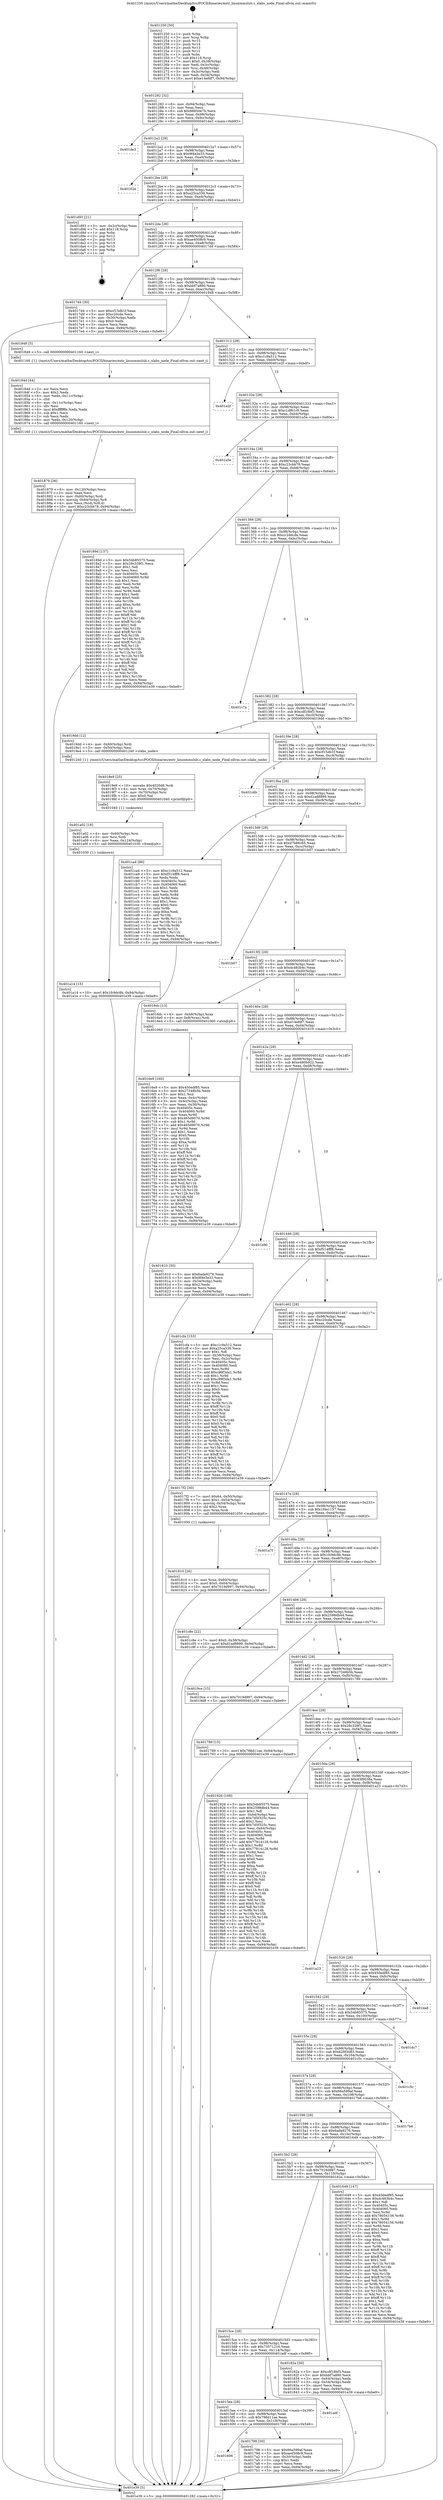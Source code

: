 digraph "0x401250" {
  label = "0x401250 (/mnt/c/Users/mathe/Desktop/tcc/POCII/binaries/extr_linuxmmslub.c_slabs_node_Final-ollvm.out::main(0))"
  labelloc = "t"
  node[shape=record]

  Entry [label="",width=0.3,height=0.3,shape=circle,fillcolor=black,style=filled]
  "0x401282" [label="{
     0x401282 [32]\l
     | [instrs]\l
     &nbsp;&nbsp;0x401282 \<+6\>: mov -0x94(%rbp),%eax\l
     &nbsp;&nbsp;0x401288 \<+2\>: mov %eax,%ecx\l
     &nbsp;&nbsp;0x40128a \<+6\>: sub $0x98850e7b,%ecx\l
     &nbsp;&nbsp;0x401290 \<+6\>: mov %eax,-0x98(%rbp)\l
     &nbsp;&nbsp;0x401296 \<+6\>: mov %ecx,-0x9c(%rbp)\l
     &nbsp;&nbsp;0x40129c \<+6\>: je 0000000000401de3 \<main+0xb93\>\l
  }"]
  "0x401de3" [label="{
     0x401de3\l
  }", style=dashed]
  "0x4012a2" [label="{
     0x4012a2 [28]\l
     | [instrs]\l
     &nbsp;&nbsp;0x4012a2 \<+5\>: jmp 00000000004012a7 \<main+0x57\>\l
     &nbsp;&nbsp;0x4012a7 \<+6\>: mov -0x98(%rbp),%eax\l
     &nbsp;&nbsp;0x4012ad \<+5\>: sub $0x9f4e3e33,%eax\l
     &nbsp;&nbsp;0x4012b2 \<+6\>: mov %eax,-0xa0(%rbp)\l
     &nbsp;&nbsp;0x4012b8 \<+6\>: je 000000000040162e \<main+0x3de\>\l
  }"]
  Exit [label="",width=0.3,height=0.3,shape=circle,fillcolor=black,style=filled,peripheries=2]
  "0x40162e" [label="{
     0x40162e\l
  }", style=dashed]
  "0x4012be" [label="{
     0x4012be [28]\l
     | [instrs]\l
     &nbsp;&nbsp;0x4012be \<+5\>: jmp 00000000004012c3 \<main+0x73\>\l
     &nbsp;&nbsp;0x4012c3 \<+6\>: mov -0x98(%rbp),%eax\l
     &nbsp;&nbsp;0x4012c9 \<+5\>: sub $0xa25ca339,%eax\l
     &nbsp;&nbsp;0x4012ce \<+6\>: mov %eax,-0xa4(%rbp)\l
     &nbsp;&nbsp;0x4012d4 \<+6\>: je 0000000000401d93 \<main+0xb43\>\l
  }"]
  "0x401a14" [label="{
     0x401a14 [15]\l
     | [instrs]\l
     &nbsp;&nbsp;0x401a14 \<+10\>: movl $0x1fc9dc8b,-0x94(%rbp)\l
     &nbsp;&nbsp;0x401a1e \<+5\>: jmp 0000000000401e39 \<main+0xbe9\>\l
  }"]
  "0x401d93" [label="{
     0x401d93 [21]\l
     | [instrs]\l
     &nbsp;&nbsp;0x401d93 \<+3\>: mov -0x2c(%rbp),%eax\l
     &nbsp;&nbsp;0x401d96 \<+7\>: add $0x118,%rsp\l
     &nbsp;&nbsp;0x401d9d \<+1\>: pop %rbx\l
     &nbsp;&nbsp;0x401d9e \<+2\>: pop %r12\l
     &nbsp;&nbsp;0x401da0 \<+2\>: pop %r13\l
     &nbsp;&nbsp;0x401da2 \<+2\>: pop %r14\l
     &nbsp;&nbsp;0x401da4 \<+2\>: pop %r15\l
     &nbsp;&nbsp;0x401da6 \<+1\>: pop %rbp\l
     &nbsp;&nbsp;0x401da7 \<+1\>: ret\l
  }"]
  "0x4012da" [label="{
     0x4012da [28]\l
     | [instrs]\l
     &nbsp;&nbsp;0x4012da \<+5\>: jmp 00000000004012df \<main+0x8f\>\l
     &nbsp;&nbsp;0x4012df \<+6\>: mov -0x98(%rbp),%eax\l
     &nbsp;&nbsp;0x4012e5 \<+5\>: sub $0xae4508c9,%eax\l
     &nbsp;&nbsp;0x4012ea \<+6\>: mov %eax,-0xa8(%rbp)\l
     &nbsp;&nbsp;0x4012f0 \<+6\>: je 00000000004017d4 \<main+0x584\>\l
  }"]
  "0x401a02" [label="{
     0x401a02 [18]\l
     | [instrs]\l
     &nbsp;&nbsp;0x401a02 \<+4\>: mov -0x60(%rbp),%rsi\l
     &nbsp;&nbsp;0x401a06 \<+3\>: mov %rsi,%rdi\l
     &nbsp;&nbsp;0x401a09 \<+6\>: mov %eax,-0x124(%rbp)\l
     &nbsp;&nbsp;0x401a0f \<+5\>: call 0000000000401030 \<free@plt\>\l
     | [calls]\l
     &nbsp;&nbsp;0x401030 \{1\} (unknown)\l
  }"]
  "0x4017d4" [label="{
     0x4017d4 [30]\l
     | [instrs]\l
     &nbsp;&nbsp;0x4017d4 \<+5\>: mov $0xcf15db1f,%eax\l
     &nbsp;&nbsp;0x4017d9 \<+5\>: mov $0xc20cde,%ecx\l
     &nbsp;&nbsp;0x4017de \<+3\>: mov -0x30(%rbp),%edx\l
     &nbsp;&nbsp;0x4017e1 \<+3\>: cmp $0x0,%edx\l
     &nbsp;&nbsp;0x4017e4 \<+3\>: cmove %ecx,%eax\l
     &nbsp;&nbsp;0x4017e7 \<+6\>: mov %eax,-0x94(%rbp)\l
     &nbsp;&nbsp;0x4017ed \<+5\>: jmp 0000000000401e39 \<main+0xbe9\>\l
  }"]
  "0x4012f6" [label="{
     0x4012f6 [28]\l
     | [instrs]\l
     &nbsp;&nbsp;0x4012f6 \<+5\>: jmp 00000000004012fb \<main+0xab\>\l
     &nbsp;&nbsp;0x4012fb \<+6\>: mov -0x98(%rbp),%eax\l
     &nbsp;&nbsp;0x401301 \<+5\>: sub $0xbbf7a880,%eax\l
     &nbsp;&nbsp;0x401306 \<+6\>: mov %eax,-0xac(%rbp)\l
     &nbsp;&nbsp;0x40130c \<+6\>: je 0000000000401848 \<main+0x5f8\>\l
  }"]
  "0x4019e9" [label="{
     0x4019e9 [25]\l
     | [instrs]\l
     &nbsp;&nbsp;0x4019e9 \<+10\>: movabs $0x4020d6,%rdi\l
     &nbsp;&nbsp;0x4019f3 \<+4\>: mov %rax,-0x70(%rbp)\l
     &nbsp;&nbsp;0x4019f7 \<+4\>: mov -0x70(%rbp),%rsi\l
     &nbsp;&nbsp;0x4019fb \<+2\>: mov $0x0,%al\l
     &nbsp;&nbsp;0x4019fd \<+5\>: call 0000000000401040 \<printf@plt\>\l
     | [calls]\l
     &nbsp;&nbsp;0x401040 \{1\} (unknown)\l
  }"]
  "0x401848" [label="{
     0x401848 [5]\l
     | [instrs]\l
     &nbsp;&nbsp;0x401848 \<+5\>: call 0000000000401160 \<next_i\>\l
     | [calls]\l
     &nbsp;&nbsp;0x401160 \{1\} (/mnt/c/Users/mathe/Desktop/tcc/POCII/binaries/extr_linuxmmslub.c_slabs_node_Final-ollvm.out::next_i)\l
  }"]
  "0x401312" [label="{
     0x401312 [28]\l
     | [instrs]\l
     &nbsp;&nbsp;0x401312 \<+5\>: jmp 0000000000401317 \<main+0xc7\>\l
     &nbsp;&nbsp;0x401317 \<+6\>: mov -0x98(%rbp),%eax\l
     &nbsp;&nbsp;0x40131d \<+5\>: sub $0xc1c9a512,%eax\l
     &nbsp;&nbsp;0x401322 \<+6\>: mov %eax,-0xb0(%rbp)\l
     &nbsp;&nbsp;0x401328 \<+6\>: je 0000000000401e2f \<main+0xbdf\>\l
  }"]
  "0x401879" [label="{
     0x401879 [36]\l
     | [instrs]\l
     &nbsp;&nbsp;0x401879 \<+6\>: mov -0x120(%rbp),%ecx\l
     &nbsp;&nbsp;0x40187f \<+3\>: imul %eax,%ecx\l
     &nbsp;&nbsp;0x401882 \<+4\>: mov -0x60(%rbp),%rdi\l
     &nbsp;&nbsp;0x401886 \<+4\>: movslq -0x64(%rbp),%r8\l
     &nbsp;&nbsp;0x40188a \<+4\>: mov %ecx,(%rdi,%r8,4)\l
     &nbsp;&nbsp;0x40188e \<+10\>: movl $0xc23cbb78,-0x94(%rbp)\l
     &nbsp;&nbsp;0x401898 \<+5\>: jmp 0000000000401e39 \<main+0xbe9\>\l
  }"]
  "0x401e2f" [label="{
     0x401e2f\l
  }", style=dashed]
  "0x40132e" [label="{
     0x40132e [28]\l
     | [instrs]\l
     &nbsp;&nbsp;0x40132e \<+5\>: jmp 0000000000401333 \<main+0xe3\>\l
     &nbsp;&nbsp;0x401333 \<+6\>: mov -0x98(%rbp),%eax\l
     &nbsp;&nbsp;0x401339 \<+5\>: sub $0xc1df61c9,%eax\l
     &nbsp;&nbsp;0x40133e \<+6\>: mov %eax,-0xb4(%rbp)\l
     &nbsp;&nbsp;0x401344 \<+6\>: je 0000000000401a5e \<main+0x80e\>\l
  }"]
  "0x40184d" [label="{
     0x40184d [44]\l
     | [instrs]\l
     &nbsp;&nbsp;0x40184d \<+2\>: xor %ecx,%ecx\l
     &nbsp;&nbsp;0x40184f \<+5\>: mov $0x2,%edx\l
     &nbsp;&nbsp;0x401854 \<+6\>: mov %edx,-0x11c(%rbp)\l
     &nbsp;&nbsp;0x40185a \<+1\>: cltd\l
     &nbsp;&nbsp;0x40185b \<+6\>: mov -0x11c(%rbp),%esi\l
     &nbsp;&nbsp;0x401861 \<+2\>: idiv %esi\l
     &nbsp;&nbsp;0x401863 \<+6\>: imul $0xfffffffe,%edx,%edx\l
     &nbsp;&nbsp;0x401869 \<+3\>: sub $0x1,%ecx\l
     &nbsp;&nbsp;0x40186c \<+2\>: sub %ecx,%edx\l
     &nbsp;&nbsp;0x40186e \<+6\>: mov %edx,-0x120(%rbp)\l
     &nbsp;&nbsp;0x401874 \<+5\>: call 0000000000401160 \<next_i\>\l
     | [calls]\l
     &nbsp;&nbsp;0x401160 \{1\} (/mnt/c/Users/mathe/Desktop/tcc/POCII/binaries/extr_linuxmmslub.c_slabs_node_Final-ollvm.out::next_i)\l
  }"]
  "0x401a5e" [label="{
     0x401a5e\l
  }", style=dashed]
  "0x40134a" [label="{
     0x40134a [28]\l
     | [instrs]\l
     &nbsp;&nbsp;0x40134a \<+5\>: jmp 000000000040134f \<main+0xff\>\l
     &nbsp;&nbsp;0x40134f \<+6\>: mov -0x98(%rbp),%eax\l
     &nbsp;&nbsp;0x401355 \<+5\>: sub $0xc23cbb78,%eax\l
     &nbsp;&nbsp;0x40135a \<+6\>: mov %eax,-0xb8(%rbp)\l
     &nbsp;&nbsp;0x401360 \<+6\>: je 000000000040189d \<main+0x64d\>\l
  }"]
  "0x401810" [label="{
     0x401810 [26]\l
     | [instrs]\l
     &nbsp;&nbsp;0x401810 \<+4\>: mov %rax,-0x60(%rbp)\l
     &nbsp;&nbsp;0x401814 \<+7\>: movl $0x0,-0x64(%rbp)\l
     &nbsp;&nbsp;0x40181b \<+10\>: movl $0x7019d997,-0x94(%rbp)\l
     &nbsp;&nbsp;0x401825 \<+5\>: jmp 0000000000401e39 \<main+0xbe9\>\l
  }"]
  "0x40189d" [label="{
     0x40189d [137]\l
     | [instrs]\l
     &nbsp;&nbsp;0x40189d \<+5\>: mov $0x54b85575,%eax\l
     &nbsp;&nbsp;0x4018a2 \<+5\>: mov $0x28c339f1,%ecx\l
     &nbsp;&nbsp;0x4018a7 \<+2\>: mov $0x1,%dl\l
     &nbsp;&nbsp;0x4018a9 \<+2\>: xor %esi,%esi\l
     &nbsp;&nbsp;0x4018ab \<+7\>: mov 0x40405c,%edi\l
     &nbsp;&nbsp;0x4018b2 \<+8\>: mov 0x404060,%r8d\l
     &nbsp;&nbsp;0x4018ba \<+3\>: sub $0x1,%esi\l
     &nbsp;&nbsp;0x4018bd \<+3\>: mov %edi,%r9d\l
     &nbsp;&nbsp;0x4018c0 \<+3\>: add %esi,%r9d\l
     &nbsp;&nbsp;0x4018c3 \<+4\>: imul %r9d,%edi\l
     &nbsp;&nbsp;0x4018c7 \<+3\>: and $0x1,%edi\l
     &nbsp;&nbsp;0x4018ca \<+3\>: cmp $0x0,%edi\l
     &nbsp;&nbsp;0x4018cd \<+4\>: sete %r10b\l
     &nbsp;&nbsp;0x4018d1 \<+4\>: cmp $0xa,%r8d\l
     &nbsp;&nbsp;0x4018d5 \<+4\>: setl %r11b\l
     &nbsp;&nbsp;0x4018d9 \<+3\>: mov %r10b,%bl\l
     &nbsp;&nbsp;0x4018dc \<+3\>: xor $0xff,%bl\l
     &nbsp;&nbsp;0x4018df \<+3\>: mov %r11b,%r14b\l
     &nbsp;&nbsp;0x4018e2 \<+4\>: xor $0xff,%r14b\l
     &nbsp;&nbsp;0x4018e6 \<+3\>: xor $0x1,%dl\l
     &nbsp;&nbsp;0x4018e9 \<+3\>: mov %bl,%r15b\l
     &nbsp;&nbsp;0x4018ec \<+4\>: and $0xff,%r15b\l
     &nbsp;&nbsp;0x4018f0 \<+3\>: and %dl,%r10b\l
     &nbsp;&nbsp;0x4018f3 \<+3\>: mov %r14b,%r12b\l
     &nbsp;&nbsp;0x4018f6 \<+4\>: and $0xff,%r12b\l
     &nbsp;&nbsp;0x4018fa \<+3\>: and %dl,%r11b\l
     &nbsp;&nbsp;0x4018fd \<+3\>: or %r10b,%r15b\l
     &nbsp;&nbsp;0x401900 \<+3\>: or %r11b,%r12b\l
     &nbsp;&nbsp;0x401903 \<+3\>: xor %r12b,%r15b\l
     &nbsp;&nbsp;0x401906 \<+3\>: or %r14b,%bl\l
     &nbsp;&nbsp;0x401909 \<+3\>: xor $0xff,%bl\l
     &nbsp;&nbsp;0x40190c \<+3\>: or $0x1,%dl\l
     &nbsp;&nbsp;0x40190f \<+2\>: and %dl,%bl\l
     &nbsp;&nbsp;0x401911 \<+3\>: or %bl,%r15b\l
     &nbsp;&nbsp;0x401914 \<+4\>: test $0x1,%r15b\l
     &nbsp;&nbsp;0x401918 \<+3\>: cmovne %ecx,%eax\l
     &nbsp;&nbsp;0x40191b \<+6\>: mov %eax,-0x94(%rbp)\l
     &nbsp;&nbsp;0x401921 \<+5\>: jmp 0000000000401e39 \<main+0xbe9\>\l
  }"]
  "0x401366" [label="{
     0x401366 [28]\l
     | [instrs]\l
     &nbsp;&nbsp;0x401366 \<+5\>: jmp 000000000040136b \<main+0x11b\>\l
     &nbsp;&nbsp;0x40136b \<+6\>: mov -0x98(%rbp),%eax\l
     &nbsp;&nbsp;0x401371 \<+5\>: sub $0xcc2ddcda,%eax\l
     &nbsp;&nbsp;0x401376 \<+6\>: mov %eax,-0xbc(%rbp)\l
     &nbsp;&nbsp;0x40137c \<+6\>: je 0000000000401c7a \<main+0xa2a\>\l
  }"]
  "0x401606" [label="{
     0x401606\l
  }", style=dashed]
  "0x401c7a" [label="{
     0x401c7a\l
  }", style=dashed]
  "0x401382" [label="{
     0x401382 [28]\l
     | [instrs]\l
     &nbsp;&nbsp;0x401382 \<+5\>: jmp 0000000000401387 \<main+0x137\>\l
     &nbsp;&nbsp;0x401387 \<+6\>: mov -0x98(%rbp),%eax\l
     &nbsp;&nbsp;0x40138d \<+5\>: sub $0xcdf18bf3,%eax\l
     &nbsp;&nbsp;0x401392 \<+6\>: mov %eax,-0xc0(%rbp)\l
     &nbsp;&nbsp;0x401398 \<+6\>: je 00000000004019dd \<main+0x78d\>\l
  }"]
  "0x401798" [label="{
     0x401798 [30]\l
     | [instrs]\l
     &nbsp;&nbsp;0x401798 \<+5\>: mov $0x66a599af,%eax\l
     &nbsp;&nbsp;0x40179d \<+5\>: mov $0xae4508c9,%ecx\l
     &nbsp;&nbsp;0x4017a2 \<+3\>: mov -0x30(%rbp),%edx\l
     &nbsp;&nbsp;0x4017a5 \<+3\>: cmp $0x1,%edx\l
     &nbsp;&nbsp;0x4017a8 \<+3\>: cmovl %ecx,%eax\l
     &nbsp;&nbsp;0x4017ab \<+6\>: mov %eax,-0x94(%rbp)\l
     &nbsp;&nbsp;0x4017b1 \<+5\>: jmp 0000000000401e39 \<main+0xbe9\>\l
  }"]
  "0x4019dd" [label="{
     0x4019dd [12]\l
     | [instrs]\l
     &nbsp;&nbsp;0x4019dd \<+4\>: mov -0x60(%rbp),%rdi\l
     &nbsp;&nbsp;0x4019e1 \<+3\>: mov -0x50(%rbp),%esi\l
     &nbsp;&nbsp;0x4019e4 \<+5\>: call 0000000000401240 \<slabs_node\>\l
     | [calls]\l
     &nbsp;&nbsp;0x401240 \{1\} (/mnt/c/Users/mathe/Desktop/tcc/POCII/binaries/extr_linuxmmslub.c_slabs_node_Final-ollvm.out::slabs_node)\l
  }"]
  "0x40139e" [label="{
     0x40139e [28]\l
     | [instrs]\l
     &nbsp;&nbsp;0x40139e \<+5\>: jmp 00000000004013a3 \<main+0x153\>\l
     &nbsp;&nbsp;0x4013a3 \<+6\>: mov -0x98(%rbp),%eax\l
     &nbsp;&nbsp;0x4013a9 \<+5\>: sub $0xcf15db1f,%eax\l
     &nbsp;&nbsp;0x4013ae \<+6\>: mov %eax,-0xc4(%rbp)\l
     &nbsp;&nbsp;0x4013b4 \<+6\>: je 0000000000401c6b \<main+0xa1b\>\l
  }"]
  "0x4015ea" [label="{
     0x4015ea [28]\l
     | [instrs]\l
     &nbsp;&nbsp;0x4015ea \<+5\>: jmp 00000000004015ef \<main+0x39f\>\l
     &nbsp;&nbsp;0x4015ef \<+6\>: mov -0x98(%rbp),%eax\l
     &nbsp;&nbsp;0x4015f5 \<+5\>: sub $0x798d11ae,%eax\l
     &nbsp;&nbsp;0x4015fa \<+6\>: mov %eax,-0x118(%rbp)\l
     &nbsp;&nbsp;0x401600 \<+6\>: je 0000000000401798 \<main+0x548\>\l
  }"]
  "0x401c6b" [label="{
     0x401c6b\l
  }", style=dashed]
  "0x4013ba" [label="{
     0x4013ba [28]\l
     | [instrs]\l
     &nbsp;&nbsp;0x4013ba \<+5\>: jmp 00000000004013bf \<main+0x16f\>\l
     &nbsp;&nbsp;0x4013bf \<+6\>: mov -0x98(%rbp),%eax\l
     &nbsp;&nbsp;0x4013c5 \<+5\>: sub $0xd1ad8899,%eax\l
     &nbsp;&nbsp;0x4013ca \<+6\>: mov %eax,-0xc8(%rbp)\l
     &nbsp;&nbsp;0x4013d0 \<+6\>: je 0000000000401ca4 \<main+0xa54\>\l
  }"]
  "0x401adf" [label="{
     0x401adf\l
  }", style=dashed]
  "0x401ca4" [label="{
     0x401ca4 [86]\l
     | [instrs]\l
     &nbsp;&nbsp;0x401ca4 \<+5\>: mov $0xc1c9a512,%eax\l
     &nbsp;&nbsp;0x401ca9 \<+5\>: mov $0xf514fff8,%ecx\l
     &nbsp;&nbsp;0x401cae \<+2\>: xor %edx,%edx\l
     &nbsp;&nbsp;0x401cb0 \<+7\>: mov 0x40405c,%esi\l
     &nbsp;&nbsp;0x401cb7 \<+7\>: mov 0x404060,%edi\l
     &nbsp;&nbsp;0x401cbe \<+3\>: sub $0x1,%edx\l
     &nbsp;&nbsp;0x401cc1 \<+3\>: mov %esi,%r8d\l
     &nbsp;&nbsp;0x401cc4 \<+3\>: add %edx,%r8d\l
     &nbsp;&nbsp;0x401cc7 \<+4\>: imul %r8d,%esi\l
     &nbsp;&nbsp;0x401ccb \<+3\>: and $0x1,%esi\l
     &nbsp;&nbsp;0x401cce \<+3\>: cmp $0x0,%esi\l
     &nbsp;&nbsp;0x401cd1 \<+4\>: sete %r9b\l
     &nbsp;&nbsp;0x401cd5 \<+3\>: cmp $0xa,%edi\l
     &nbsp;&nbsp;0x401cd8 \<+4\>: setl %r10b\l
     &nbsp;&nbsp;0x401cdc \<+3\>: mov %r9b,%r11b\l
     &nbsp;&nbsp;0x401cdf \<+3\>: and %r10b,%r11b\l
     &nbsp;&nbsp;0x401ce2 \<+3\>: xor %r10b,%r9b\l
     &nbsp;&nbsp;0x401ce5 \<+3\>: or %r9b,%r11b\l
     &nbsp;&nbsp;0x401ce8 \<+4\>: test $0x1,%r11b\l
     &nbsp;&nbsp;0x401cec \<+3\>: cmovne %ecx,%eax\l
     &nbsp;&nbsp;0x401cef \<+6\>: mov %eax,-0x94(%rbp)\l
     &nbsp;&nbsp;0x401cf5 \<+5\>: jmp 0000000000401e39 \<main+0xbe9\>\l
  }"]
  "0x4013d6" [label="{
     0x4013d6 [28]\l
     | [instrs]\l
     &nbsp;&nbsp;0x4013d6 \<+5\>: jmp 00000000004013db \<main+0x18b\>\l
     &nbsp;&nbsp;0x4013db \<+6\>: mov -0x98(%rbp),%eax\l
     &nbsp;&nbsp;0x4013e1 \<+5\>: sub $0xd7b66c65,%eax\l
     &nbsp;&nbsp;0x4013e6 \<+6\>: mov %eax,-0xcc(%rbp)\l
     &nbsp;&nbsp;0x4013ec \<+6\>: je 0000000000401b07 \<main+0x8b7\>\l
  }"]
  "0x4015ce" [label="{
     0x4015ce [28]\l
     | [instrs]\l
     &nbsp;&nbsp;0x4015ce \<+5\>: jmp 00000000004015d3 \<main+0x383\>\l
     &nbsp;&nbsp;0x4015d3 \<+6\>: mov -0x98(%rbp),%eax\l
     &nbsp;&nbsp;0x4015d9 \<+5\>: sub $0x73571216,%eax\l
     &nbsp;&nbsp;0x4015de \<+6\>: mov %eax,-0x114(%rbp)\l
     &nbsp;&nbsp;0x4015e4 \<+6\>: je 0000000000401adf \<main+0x88f\>\l
  }"]
  "0x401b07" [label="{
     0x401b07\l
  }", style=dashed]
  "0x4013f2" [label="{
     0x4013f2 [28]\l
     | [instrs]\l
     &nbsp;&nbsp;0x4013f2 \<+5\>: jmp 00000000004013f7 \<main+0x1a7\>\l
     &nbsp;&nbsp;0x4013f7 \<+6\>: mov -0x98(%rbp),%eax\l
     &nbsp;&nbsp;0x4013fd \<+5\>: sub $0xdc483b4c,%eax\l
     &nbsp;&nbsp;0x401402 \<+6\>: mov %eax,-0xd0(%rbp)\l
     &nbsp;&nbsp;0x401408 \<+6\>: je 00000000004016dc \<main+0x48c\>\l
  }"]
  "0x40182a" [label="{
     0x40182a [30]\l
     | [instrs]\l
     &nbsp;&nbsp;0x40182a \<+5\>: mov $0xcdf18bf3,%eax\l
     &nbsp;&nbsp;0x40182f \<+5\>: mov $0xbbf7a880,%ecx\l
     &nbsp;&nbsp;0x401834 \<+3\>: mov -0x64(%rbp),%edx\l
     &nbsp;&nbsp;0x401837 \<+3\>: cmp -0x54(%rbp),%edx\l
     &nbsp;&nbsp;0x40183a \<+3\>: cmovl %ecx,%eax\l
     &nbsp;&nbsp;0x40183d \<+6\>: mov %eax,-0x94(%rbp)\l
     &nbsp;&nbsp;0x401843 \<+5\>: jmp 0000000000401e39 \<main+0xbe9\>\l
  }"]
  "0x4016dc" [label="{
     0x4016dc [13]\l
     | [instrs]\l
     &nbsp;&nbsp;0x4016dc \<+4\>: mov -0x48(%rbp),%rax\l
     &nbsp;&nbsp;0x4016e0 \<+4\>: mov 0x8(%rax),%rdi\l
     &nbsp;&nbsp;0x4016e4 \<+5\>: call 0000000000401060 \<atoi@plt\>\l
     | [calls]\l
     &nbsp;&nbsp;0x401060 \{1\} (unknown)\l
  }"]
  "0x40140e" [label="{
     0x40140e [28]\l
     | [instrs]\l
     &nbsp;&nbsp;0x40140e \<+5\>: jmp 0000000000401413 \<main+0x1c3\>\l
     &nbsp;&nbsp;0x401413 \<+6\>: mov -0x98(%rbp),%eax\l
     &nbsp;&nbsp;0x401419 \<+5\>: sub $0xe14efdf7,%eax\l
     &nbsp;&nbsp;0x40141e \<+6\>: mov %eax,-0xd4(%rbp)\l
     &nbsp;&nbsp;0x401424 \<+6\>: je 0000000000401610 \<main+0x3c0\>\l
  }"]
  "0x4016e9" [label="{
     0x4016e9 [160]\l
     | [instrs]\l
     &nbsp;&nbsp;0x4016e9 \<+5\>: mov $0x450edf85,%ecx\l
     &nbsp;&nbsp;0x4016ee \<+5\>: mov $0x27348b5b,%edx\l
     &nbsp;&nbsp;0x4016f3 \<+3\>: mov $0x1,%sil\l
     &nbsp;&nbsp;0x4016f6 \<+3\>: mov %eax,-0x4c(%rbp)\l
     &nbsp;&nbsp;0x4016f9 \<+3\>: mov -0x4c(%rbp),%eax\l
     &nbsp;&nbsp;0x4016fc \<+3\>: mov %eax,-0x30(%rbp)\l
     &nbsp;&nbsp;0x4016ff \<+7\>: mov 0x40405c,%eax\l
     &nbsp;&nbsp;0x401706 \<+8\>: mov 0x404060,%r8d\l
     &nbsp;&nbsp;0x40170e \<+3\>: mov %eax,%r9d\l
     &nbsp;&nbsp;0x401711 \<+7\>: sub $0x465d9070,%r9d\l
     &nbsp;&nbsp;0x401718 \<+4\>: sub $0x1,%r9d\l
     &nbsp;&nbsp;0x40171c \<+7\>: add $0x465d9070,%r9d\l
     &nbsp;&nbsp;0x401723 \<+4\>: imul %r9d,%eax\l
     &nbsp;&nbsp;0x401727 \<+3\>: and $0x1,%eax\l
     &nbsp;&nbsp;0x40172a \<+3\>: cmp $0x0,%eax\l
     &nbsp;&nbsp;0x40172d \<+4\>: sete %r10b\l
     &nbsp;&nbsp;0x401731 \<+4\>: cmp $0xa,%r8d\l
     &nbsp;&nbsp;0x401735 \<+4\>: setl %r11b\l
     &nbsp;&nbsp;0x401739 \<+3\>: mov %r10b,%bl\l
     &nbsp;&nbsp;0x40173c \<+3\>: xor $0xff,%bl\l
     &nbsp;&nbsp;0x40173f \<+3\>: mov %r11b,%r14b\l
     &nbsp;&nbsp;0x401742 \<+4\>: xor $0xff,%r14b\l
     &nbsp;&nbsp;0x401746 \<+4\>: xor $0x0,%sil\l
     &nbsp;&nbsp;0x40174a \<+3\>: mov %bl,%r15b\l
     &nbsp;&nbsp;0x40174d \<+4\>: and $0x0,%r15b\l
     &nbsp;&nbsp;0x401751 \<+3\>: and %sil,%r10b\l
     &nbsp;&nbsp;0x401754 \<+3\>: mov %r14b,%r12b\l
     &nbsp;&nbsp;0x401757 \<+4\>: and $0x0,%r12b\l
     &nbsp;&nbsp;0x40175b \<+3\>: and %sil,%r11b\l
     &nbsp;&nbsp;0x40175e \<+3\>: or %r10b,%r15b\l
     &nbsp;&nbsp;0x401761 \<+3\>: or %r11b,%r12b\l
     &nbsp;&nbsp;0x401764 \<+3\>: xor %r12b,%r15b\l
     &nbsp;&nbsp;0x401767 \<+3\>: or %r14b,%bl\l
     &nbsp;&nbsp;0x40176a \<+3\>: xor $0xff,%bl\l
     &nbsp;&nbsp;0x40176d \<+4\>: or $0x0,%sil\l
     &nbsp;&nbsp;0x401771 \<+3\>: and %sil,%bl\l
     &nbsp;&nbsp;0x401774 \<+3\>: or %bl,%r15b\l
     &nbsp;&nbsp;0x401777 \<+4\>: test $0x1,%r15b\l
     &nbsp;&nbsp;0x40177b \<+3\>: cmovne %edx,%ecx\l
     &nbsp;&nbsp;0x40177e \<+6\>: mov %ecx,-0x94(%rbp)\l
     &nbsp;&nbsp;0x401784 \<+5\>: jmp 0000000000401e39 \<main+0xbe9\>\l
  }"]
  "0x401610" [label="{
     0x401610 [30]\l
     | [instrs]\l
     &nbsp;&nbsp;0x401610 \<+5\>: mov $0x6ada9276,%eax\l
     &nbsp;&nbsp;0x401615 \<+5\>: mov $0x9f4e3e33,%ecx\l
     &nbsp;&nbsp;0x40161a \<+3\>: mov -0x34(%rbp),%edx\l
     &nbsp;&nbsp;0x40161d \<+3\>: cmp $0x2,%edx\l
     &nbsp;&nbsp;0x401620 \<+3\>: cmovne %ecx,%eax\l
     &nbsp;&nbsp;0x401623 \<+6\>: mov %eax,-0x94(%rbp)\l
     &nbsp;&nbsp;0x401629 \<+5\>: jmp 0000000000401e39 \<main+0xbe9\>\l
  }"]
  "0x40142a" [label="{
     0x40142a [28]\l
     | [instrs]\l
     &nbsp;&nbsp;0x40142a \<+5\>: jmp 000000000040142f \<main+0x1df\>\l
     &nbsp;&nbsp;0x40142f \<+6\>: mov -0x98(%rbp),%eax\l
     &nbsp;&nbsp;0x401435 \<+5\>: sub $0xe480b922,%eax\l
     &nbsp;&nbsp;0x40143a \<+6\>: mov %eax,-0xd8(%rbp)\l
     &nbsp;&nbsp;0x401440 \<+6\>: je 0000000000401b90 \<main+0x940\>\l
  }"]
  "0x401e39" [label="{
     0x401e39 [5]\l
     | [instrs]\l
     &nbsp;&nbsp;0x401e39 \<+5\>: jmp 0000000000401282 \<main+0x32\>\l
  }"]
  "0x401250" [label="{
     0x401250 [50]\l
     | [instrs]\l
     &nbsp;&nbsp;0x401250 \<+1\>: push %rbp\l
     &nbsp;&nbsp;0x401251 \<+3\>: mov %rsp,%rbp\l
     &nbsp;&nbsp;0x401254 \<+2\>: push %r15\l
     &nbsp;&nbsp;0x401256 \<+2\>: push %r14\l
     &nbsp;&nbsp;0x401258 \<+2\>: push %r13\l
     &nbsp;&nbsp;0x40125a \<+2\>: push %r12\l
     &nbsp;&nbsp;0x40125c \<+1\>: push %rbx\l
     &nbsp;&nbsp;0x40125d \<+7\>: sub $0x118,%rsp\l
     &nbsp;&nbsp;0x401264 \<+7\>: movl $0x0,-0x38(%rbp)\l
     &nbsp;&nbsp;0x40126b \<+3\>: mov %edi,-0x3c(%rbp)\l
     &nbsp;&nbsp;0x40126e \<+4\>: mov %rsi,-0x48(%rbp)\l
     &nbsp;&nbsp;0x401272 \<+3\>: mov -0x3c(%rbp),%edi\l
     &nbsp;&nbsp;0x401275 \<+3\>: mov %edi,-0x34(%rbp)\l
     &nbsp;&nbsp;0x401278 \<+10\>: movl $0xe14efdf7,-0x94(%rbp)\l
  }"]
  "0x4015b2" [label="{
     0x4015b2 [28]\l
     | [instrs]\l
     &nbsp;&nbsp;0x4015b2 \<+5\>: jmp 00000000004015b7 \<main+0x367\>\l
     &nbsp;&nbsp;0x4015b7 \<+6\>: mov -0x98(%rbp),%eax\l
     &nbsp;&nbsp;0x4015bd \<+5\>: sub $0x7019d997,%eax\l
     &nbsp;&nbsp;0x4015c2 \<+6\>: mov %eax,-0x110(%rbp)\l
     &nbsp;&nbsp;0x4015c8 \<+6\>: je 000000000040182a \<main+0x5da\>\l
  }"]
  "0x401b90" [label="{
     0x401b90\l
  }", style=dashed]
  "0x401446" [label="{
     0x401446 [28]\l
     | [instrs]\l
     &nbsp;&nbsp;0x401446 \<+5\>: jmp 000000000040144b \<main+0x1fb\>\l
     &nbsp;&nbsp;0x40144b \<+6\>: mov -0x98(%rbp),%eax\l
     &nbsp;&nbsp;0x401451 \<+5\>: sub $0xf514fff8,%eax\l
     &nbsp;&nbsp;0x401456 \<+6\>: mov %eax,-0xdc(%rbp)\l
     &nbsp;&nbsp;0x40145c \<+6\>: je 0000000000401cfa \<main+0xaaa\>\l
  }"]
  "0x401649" [label="{
     0x401649 [147]\l
     | [instrs]\l
     &nbsp;&nbsp;0x401649 \<+5\>: mov $0x450edf85,%eax\l
     &nbsp;&nbsp;0x40164e \<+5\>: mov $0xdc483b4c,%ecx\l
     &nbsp;&nbsp;0x401653 \<+2\>: mov $0x1,%dl\l
     &nbsp;&nbsp;0x401655 \<+7\>: mov 0x40405c,%esi\l
     &nbsp;&nbsp;0x40165c \<+7\>: mov 0x404060,%edi\l
     &nbsp;&nbsp;0x401663 \<+3\>: mov %esi,%r8d\l
     &nbsp;&nbsp;0x401666 \<+7\>: add $0x78054156,%r8d\l
     &nbsp;&nbsp;0x40166d \<+4\>: sub $0x1,%r8d\l
     &nbsp;&nbsp;0x401671 \<+7\>: sub $0x78054156,%r8d\l
     &nbsp;&nbsp;0x401678 \<+4\>: imul %r8d,%esi\l
     &nbsp;&nbsp;0x40167c \<+3\>: and $0x1,%esi\l
     &nbsp;&nbsp;0x40167f \<+3\>: cmp $0x0,%esi\l
     &nbsp;&nbsp;0x401682 \<+4\>: sete %r9b\l
     &nbsp;&nbsp;0x401686 \<+3\>: cmp $0xa,%edi\l
     &nbsp;&nbsp;0x401689 \<+4\>: setl %r10b\l
     &nbsp;&nbsp;0x40168d \<+3\>: mov %r9b,%r11b\l
     &nbsp;&nbsp;0x401690 \<+4\>: xor $0xff,%r11b\l
     &nbsp;&nbsp;0x401694 \<+3\>: mov %r10b,%bl\l
     &nbsp;&nbsp;0x401697 \<+3\>: xor $0xff,%bl\l
     &nbsp;&nbsp;0x40169a \<+3\>: xor $0x1,%dl\l
     &nbsp;&nbsp;0x40169d \<+3\>: mov %r11b,%r14b\l
     &nbsp;&nbsp;0x4016a0 \<+4\>: and $0xff,%r14b\l
     &nbsp;&nbsp;0x4016a4 \<+3\>: and %dl,%r9b\l
     &nbsp;&nbsp;0x4016a7 \<+3\>: mov %bl,%r15b\l
     &nbsp;&nbsp;0x4016aa \<+4\>: and $0xff,%r15b\l
     &nbsp;&nbsp;0x4016ae \<+3\>: and %dl,%r10b\l
     &nbsp;&nbsp;0x4016b1 \<+3\>: or %r9b,%r14b\l
     &nbsp;&nbsp;0x4016b4 \<+3\>: or %r10b,%r15b\l
     &nbsp;&nbsp;0x4016b7 \<+3\>: xor %r15b,%r14b\l
     &nbsp;&nbsp;0x4016ba \<+3\>: or %bl,%r11b\l
     &nbsp;&nbsp;0x4016bd \<+4\>: xor $0xff,%r11b\l
     &nbsp;&nbsp;0x4016c1 \<+3\>: or $0x1,%dl\l
     &nbsp;&nbsp;0x4016c4 \<+3\>: and %dl,%r11b\l
     &nbsp;&nbsp;0x4016c7 \<+3\>: or %r11b,%r14b\l
     &nbsp;&nbsp;0x4016ca \<+4\>: test $0x1,%r14b\l
     &nbsp;&nbsp;0x4016ce \<+3\>: cmovne %ecx,%eax\l
     &nbsp;&nbsp;0x4016d1 \<+6\>: mov %eax,-0x94(%rbp)\l
     &nbsp;&nbsp;0x4016d7 \<+5\>: jmp 0000000000401e39 \<main+0xbe9\>\l
  }"]
  "0x401cfa" [label="{
     0x401cfa [153]\l
     | [instrs]\l
     &nbsp;&nbsp;0x401cfa \<+5\>: mov $0xc1c9a512,%eax\l
     &nbsp;&nbsp;0x401cff \<+5\>: mov $0xa25ca339,%ecx\l
     &nbsp;&nbsp;0x401d04 \<+2\>: mov $0x1,%dl\l
     &nbsp;&nbsp;0x401d06 \<+3\>: mov -0x38(%rbp),%esi\l
     &nbsp;&nbsp;0x401d09 \<+3\>: mov %esi,-0x2c(%rbp)\l
     &nbsp;&nbsp;0x401d0c \<+7\>: mov 0x40405c,%esi\l
     &nbsp;&nbsp;0x401d13 \<+7\>: mov 0x404060,%edi\l
     &nbsp;&nbsp;0x401d1a \<+3\>: mov %esi,%r8d\l
     &nbsp;&nbsp;0x401d1d \<+7\>: add $0xc99f3da1,%r8d\l
     &nbsp;&nbsp;0x401d24 \<+4\>: sub $0x1,%r8d\l
     &nbsp;&nbsp;0x401d28 \<+7\>: sub $0xc99f3da1,%r8d\l
     &nbsp;&nbsp;0x401d2f \<+4\>: imul %r8d,%esi\l
     &nbsp;&nbsp;0x401d33 \<+3\>: and $0x1,%esi\l
     &nbsp;&nbsp;0x401d36 \<+3\>: cmp $0x0,%esi\l
     &nbsp;&nbsp;0x401d39 \<+4\>: sete %r9b\l
     &nbsp;&nbsp;0x401d3d \<+3\>: cmp $0xa,%edi\l
     &nbsp;&nbsp;0x401d40 \<+4\>: setl %r10b\l
     &nbsp;&nbsp;0x401d44 \<+3\>: mov %r9b,%r11b\l
     &nbsp;&nbsp;0x401d47 \<+4\>: xor $0xff,%r11b\l
     &nbsp;&nbsp;0x401d4b \<+3\>: mov %r10b,%bl\l
     &nbsp;&nbsp;0x401d4e \<+3\>: xor $0xff,%bl\l
     &nbsp;&nbsp;0x401d51 \<+3\>: xor $0x0,%dl\l
     &nbsp;&nbsp;0x401d54 \<+3\>: mov %r11b,%r14b\l
     &nbsp;&nbsp;0x401d57 \<+4\>: and $0x0,%r14b\l
     &nbsp;&nbsp;0x401d5b \<+3\>: and %dl,%r9b\l
     &nbsp;&nbsp;0x401d5e \<+3\>: mov %bl,%r15b\l
     &nbsp;&nbsp;0x401d61 \<+4\>: and $0x0,%r15b\l
     &nbsp;&nbsp;0x401d65 \<+3\>: and %dl,%r10b\l
     &nbsp;&nbsp;0x401d68 \<+3\>: or %r9b,%r14b\l
     &nbsp;&nbsp;0x401d6b \<+3\>: or %r10b,%r15b\l
     &nbsp;&nbsp;0x401d6e \<+3\>: xor %r15b,%r14b\l
     &nbsp;&nbsp;0x401d71 \<+3\>: or %bl,%r11b\l
     &nbsp;&nbsp;0x401d74 \<+4\>: xor $0xff,%r11b\l
     &nbsp;&nbsp;0x401d78 \<+3\>: or $0x0,%dl\l
     &nbsp;&nbsp;0x401d7b \<+3\>: and %dl,%r11b\l
     &nbsp;&nbsp;0x401d7e \<+3\>: or %r11b,%r14b\l
     &nbsp;&nbsp;0x401d81 \<+4\>: test $0x1,%r14b\l
     &nbsp;&nbsp;0x401d85 \<+3\>: cmovne %ecx,%eax\l
     &nbsp;&nbsp;0x401d88 \<+6\>: mov %eax,-0x94(%rbp)\l
     &nbsp;&nbsp;0x401d8e \<+5\>: jmp 0000000000401e39 \<main+0xbe9\>\l
  }"]
  "0x401462" [label="{
     0x401462 [28]\l
     | [instrs]\l
     &nbsp;&nbsp;0x401462 \<+5\>: jmp 0000000000401467 \<main+0x217\>\l
     &nbsp;&nbsp;0x401467 \<+6\>: mov -0x98(%rbp),%eax\l
     &nbsp;&nbsp;0x40146d \<+5\>: sub $0xc20cde,%eax\l
     &nbsp;&nbsp;0x401472 \<+6\>: mov %eax,-0xe0(%rbp)\l
     &nbsp;&nbsp;0x401478 \<+6\>: je 00000000004017f2 \<main+0x5a2\>\l
  }"]
  "0x401596" [label="{
     0x401596 [28]\l
     | [instrs]\l
     &nbsp;&nbsp;0x401596 \<+5\>: jmp 000000000040159b \<main+0x34b\>\l
     &nbsp;&nbsp;0x40159b \<+6\>: mov -0x98(%rbp),%eax\l
     &nbsp;&nbsp;0x4015a1 \<+5\>: sub $0x6ada9276,%eax\l
     &nbsp;&nbsp;0x4015a6 \<+6\>: mov %eax,-0x10c(%rbp)\l
     &nbsp;&nbsp;0x4015ac \<+6\>: je 0000000000401649 \<main+0x3f9\>\l
  }"]
  "0x4017f2" [label="{
     0x4017f2 [30]\l
     | [instrs]\l
     &nbsp;&nbsp;0x4017f2 \<+7\>: movl $0x64,-0x50(%rbp)\l
     &nbsp;&nbsp;0x4017f9 \<+7\>: movl $0x1,-0x54(%rbp)\l
     &nbsp;&nbsp;0x401800 \<+4\>: movslq -0x54(%rbp),%rax\l
     &nbsp;&nbsp;0x401804 \<+4\>: shl $0x2,%rax\l
     &nbsp;&nbsp;0x401808 \<+3\>: mov %rax,%rdi\l
     &nbsp;&nbsp;0x40180b \<+5\>: call 0000000000401050 \<malloc@plt\>\l
     | [calls]\l
     &nbsp;&nbsp;0x401050 \{1\} (unknown)\l
  }"]
  "0x40147e" [label="{
     0x40147e [28]\l
     | [instrs]\l
     &nbsp;&nbsp;0x40147e \<+5\>: jmp 0000000000401483 \<main+0x233\>\l
     &nbsp;&nbsp;0x401483 \<+6\>: mov -0x98(%rbp),%eax\l
     &nbsp;&nbsp;0x401489 \<+5\>: sub $0x1f4e1157,%eax\l
     &nbsp;&nbsp;0x40148e \<+6\>: mov %eax,-0xe4(%rbp)\l
     &nbsp;&nbsp;0x401494 \<+6\>: je 0000000000401a7f \<main+0x82f\>\l
  }"]
  "0x4017b6" [label="{
     0x4017b6\l
  }", style=dashed]
  "0x401a7f" [label="{
     0x401a7f\l
  }", style=dashed]
  "0x40149a" [label="{
     0x40149a [28]\l
     | [instrs]\l
     &nbsp;&nbsp;0x40149a \<+5\>: jmp 000000000040149f \<main+0x24f\>\l
     &nbsp;&nbsp;0x40149f \<+6\>: mov -0x98(%rbp),%eax\l
     &nbsp;&nbsp;0x4014a5 \<+5\>: sub $0x1fc9dc8b,%eax\l
     &nbsp;&nbsp;0x4014aa \<+6\>: mov %eax,-0xe8(%rbp)\l
     &nbsp;&nbsp;0x4014b0 \<+6\>: je 0000000000401c8e \<main+0xa3e\>\l
  }"]
  "0x40157a" [label="{
     0x40157a [28]\l
     | [instrs]\l
     &nbsp;&nbsp;0x40157a \<+5\>: jmp 000000000040157f \<main+0x32f\>\l
     &nbsp;&nbsp;0x40157f \<+6\>: mov -0x98(%rbp),%eax\l
     &nbsp;&nbsp;0x401585 \<+5\>: sub $0x66a599af,%eax\l
     &nbsp;&nbsp;0x40158a \<+6\>: mov %eax,-0x108(%rbp)\l
     &nbsp;&nbsp;0x401590 \<+6\>: je 00000000004017b6 \<main+0x566\>\l
  }"]
  "0x401c8e" [label="{
     0x401c8e [22]\l
     | [instrs]\l
     &nbsp;&nbsp;0x401c8e \<+7\>: movl $0x0,-0x38(%rbp)\l
     &nbsp;&nbsp;0x401c95 \<+10\>: movl $0xd1ad8899,-0x94(%rbp)\l
     &nbsp;&nbsp;0x401c9f \<+5\>: jmp 0000000000401e39 \<main+0xbe9\>\l
  }"]
  "0x4014b6" [label="{
     0x4014b6 [28]\l
     | [instrs]\l
     &nbsp;&nbsp;0x4014b6 \<+5\>: jmp 00000000004014bb \<main+0x26b\>\l
     &nbsp;&nbsp;0x4014bb \<+6\>: mov -0x98(%rbp),%eax\l
     &nbsp;&nbsp;0x4014c1 \<+5\>: sub $0x2598db44,%eax\l
     &nbsp;&nbsp;0x4014c6 \<+6\>: mov %eax,-0xec(%rbp)\l
     &nbsp;&nbsp;0x4014cc \<+6\>: je 00000000004019ce \<main+0x77e\>\l
  }"]
  "0x401c5c" [label="{
     0x401c5c\l
  }", style=dashed]
  "0x4019ce" [label="{
     0x4019ce [15]\l
     | [instrs]\l
     &nbsp;&nbsp;0x4019ce \<+10\>: movl $0x7019d997,-0x94(%rbp)\l
     &nbsp;&nbsp;0x4019d8 \<+5\>: jmp 0000000000401e39 \<main+0xbe9\>\l
  }"]
  "0x4014d2" [label="{
     0x4014d2 [28]\l
     | [instrs]\l
     &nbsp;&nbsp;0x4014d2 \<+5\>: jmp 00000000004014d7 \<main+0x287\>\l
     &nbsp;&nbsp;0x4014d7 \<+6\>: mov -0x98(%rbp),%eax\l
     &nbsp;&nbsp;0x4014dd \<+5\>: sub $0x27348b5b,%eax\l
     &nbsp;&nbsp;0x4014e2 \<+6\>: mov %eax,-0xf0(%rbp)\l
     &nbsp;&nbsp;0x4014e8 \<+6\>: je 0000000000401789 \<main+0x539\>\l
  }"]
  "0x40155e" [label="{
     0x40155e [28]\l
     | [instrs]\l
     &nbsp;&nbsp;0x40155e \<+5\>: jmp 0000000000401563 \<main+0x313\>\l
     &nbsp;&nbsp;0x401563 \<+6\>: mov -0x98(%rbp),%eax\l
     &nbsp;&nbsp;0x401569 \<+5\>: sub $0x628f3083,%eax\l
     &nbsp;&nbsp;0x40156e \<+6\>: mov %eax,-0x104(%rbp)\l
     &nbsp;&nbsp;0x401574 \<+6\>: je 0000000000401c5c \<main+0xa0c\>\l
  }"]
  "0x401789" [label="{
     0x401789 [15]\l
     | [instrs]\l
     &nbsp;&nbsp;0x401789 \<+10\>: movl $0x798d11ae,-0x94(%rbp)\l
     &nbsp;&nbsp;0x401793 \<+5\>: jmp 0000000000401e39 \<main+0xbe9\>\l
  }"]
  "0x4014ee" [label="{
     0x4014ee [28]\l
     | [instrs]\l
     &nbsp;&nbsp;0x4014ee \<+5\>: jmp 00000000004014f3 \<main+0x2a3\>\l
     &nbsp;&nbsp;0x4014f3 \<+6\>: mov -0x98(%rbp),%eax\l
     &nbsp;&nbsp;0x4014f9 \<+5\>: sub $0x28c339f1,%eax\l
     &nbsp;&nbsp;0x4014fe \<+6\>: mov %eax,-0xf4(%rbp)\l
     &nbsp;&nbsp;0x401504 \<+6\>: je 0000000000401926 \<main+0x6d6\>\l
  }"]
  "0x401dc7" [label="{
     0x401dc7\l
  }", style=dashed]
  "0x401926" [label="{
     0x401926 [168]\l
     | [instrs]\l
     &nbsp;&nbsp;0x401926 \<+5\>: mov $0x54b85575,%eax\l
     &nbsp;&nbsp;0x40192b \<+5\>: mov $0x2598db44,%ecx\l
     &nbsp;&nbsp;0x401930 \<+2\>: mov $0x1,%dl\l
     &nbsp;&nbsp;0x401932 \<+3\>: mov -0x64(%rbp),%esi\l
     &nbsp;&nbsp;0x401935 \<+6\>: sub $0x7d5f325c,%esi\l
     &nbsp;&nbsp;0x40193b \<+3\>: add $0x1,%esi\l
     &nbsp;&nbsp;0x40193e \<+6\>: add $0x7d5f325c,%esi\l
     &nbsp;&nbsp;0x401944 \<+3\>: mov %esi,-0x64(%rbp)\l
     &nbsp;&nbsp;0x401947 \<+7\>: mov 0x40405c,%esi\l
     &nbsp;&nbsp;0x40194e \<+7\>: mov 0x404060,%edi\l
     &nbsp;&nbsp;0x401955 \<+3\>: mov %esi,%r8d\l
     &nbsp;&nbsp;0x401958 \<+7\>: add $0x77814128,%r8d\l
     &nbsp;&nbsp;0x40195f \<+4\>: sub $0x1,%r8d\l
     &nbsp;&nbsp;0x401963 \<+7\>: sub $0x77814128,%r8d\l
     &nbsp;&nbsp;0x40196a \<+4\>: imul %r8d,%esi\l
     &nbsp;&nbsp;0x40196e \<+3\>: and $0x1,%esi\l
     &nbsp;&nbsp;0x401971 \<+3\>: cmp $0x0,%esi\l
     &nbsp;&nbsp;0x401974 \<+4\>: sete %r9b\l
     &nbsp;&nbsp;0x401978 \<+3\>: cmp $0xa,%edi\l
     &nbsp;&nbsp;0x40197b \<+4\>: setl %r10b\l
     &nbsp;&nbsp;0x40197f \<+3\>: mov %r9b,%r11b\l
     &nbsp;&nbsp;0x401982 \<+4\>: xor $0xff,%r11b\l
     &nbsp;&nbsp;0x401986 \<+3\>: mov %r10b,%bl\l
     &nbsp;&nbsp;0x401989 \<+3\>: xor $0xff,%bl\l
     &nbsp;&nbsp;0x40198c \<+3\>: xor $0x0,%dl\l
     &nbsp;&nbsp;0x40198f \<+3\>: mov %r11b,%r14b\l
     &nbsp;&nbsp;0x401992 \<+4\>: and $0x0,%r14b\l
     &nbsp;&nbsp;0x401996 \<+3\>: and %dl,%r9b\l
     &nbsp;&nbsp;0x401999 \<+3\>: mov %bl,%r15b\l
     &nbsp;&nbsp;0x40199c \<+4\>: and $0x0,%r15b\l
     &nbsp;&nbsp;0x4019a0 \<+3\>: and %dl,%r10b\l
     &nbsp;&nbsp;0x4019a3 \<+3\>: or %r9b,%r14b\l
     &nbsp;&nbsp;0x4019a6 \<+3\>: or %r10b,%r15b\l
     &nbsp;&nbsp;0x4019a9 \<+3\>: xor %r15b,%r14b\l
     &nbsp;&nbsp;0x4019ac \<+3\>: or %bl,%r11b\l
     &nbsp;&nbsp;0x4019af \<+4\>: xor $0xff,%r11b\l
     &nbsp;&nbsp;0x4019b3 \<+3\>: or $0x0,%dl\l
     &nbsp;&nbsp;0x4019b6 \<+3\>: and %dl,%r11b\l
     &nbsp;&nbsp;0x4019b9 \<+3\>: or %r11b,%r14b\l
     &nbsp;&nbsp;0x4019bc \<+4\>: test $0x1,%r14b\l
     &nbsp;&nbsp;0x4019c0 \<+3\>: cmovne %ecx,%eax\l
     &nbsp;&nbsp;0x4019c3 \<+6\>: mov %eax,-0x94(%rbp)\l
     &nbsp;&nbsp;0x4019c9 \<+5\>: jmp 0000000000401e39 \<main+0xbe9\>\l
  }"]
  "0x40150a" [label="{
     0x40150a [28]\l
     | [instrs]\l
     &nbsp;&nbsp;0x40150a \<+5\>: jmp 000000000040150f \<main+0x2bf\>\l
     &nbsp;&nbsp;0x40150f \<+6\>: mov -0x98(%rbp),%eax\l
     &nbsp;&nbsp;0x401515 \<+5\>: sub $0x43f0038a,%eax\l
     &nbsp;&nbsp;0x40151a \<+6\>: mov %eax,-0xf8(%rbp)\l
     &nbsp;&nbsp;0x401520 \<+6\>: je 0000000000401a23 \<main+0x7d3\>\l
  }"]
  "0x401542" [label="{
     0x401542 [28]\l
     | [instrs]\l
     &nbsp;&nbsp;0x401542 \<+5\>: jmp 0000000000401547 \<main+0x2f7\>\l
     &nbsp;&nbsp;0x401547 \<+6\>: mov -0x98(%rbp),%eax\l
     &nbsp;&nbsp;0x40154d \<+5\>: sub $0x54b85575,%eax\l
     &nbsp;&nbsp;0x401552 \<+6\>: mov %eax,-0x100(%rbp)\l
     &nbsp;&nbsp;0x401558 \<+6\>: je 0000000000401dc7 \<main+0xb77\>\l
  }"]
  "0x401a23" [label="{
     0x401a23\l
  }", style=dashed]
  "0x401526" [label="{
     0x401526 [28]\l
     | [instrs]\l
     &nbsp;&nbsp;0x401526 \<+5\>: jmp 000000000040152b \<main+0x2db\>\l
     &nbsp;&nbsp;0x40152b \<+6\>: mov -0x98(%rbp),%eax\l
     &nbsp;&nbsp;0x401531 \<+5\>: sub $0x450edf85,%eax\l
     &nbsp;&nbsp;0x401536 \<+6\>: mov %eax,-0xfc(%rbp)\l
     &nbsp;&nbsp;0x40153c \<+6\>: je 0000000000401da8 \<main+0xb58\>\l
  }"]
  "0x401da8" [label="{
     0x401da8\l
  }", style=dashed]
  Entry -> "0x401250" [label=" 1"]
  "0x401282" -> "0x401de3" [label=" 0"]
  "0x401282" -> "0x4012a2" [label=" 18"]
  "0x401d93" -> Exit [label=" 1"]
  "0x4012a2" -> "0x40162e" [label=" 0"]
  "0x4012a2" -> "0x4012be" [label=" 18"]
  "0x401cfa" -> "0x401e39" [label=" 1"]
  "0x4012be" -> "0x401d93" [label=" 1"]
  "0x4012be" -> "0x4012da" [label=" 17"]
  "0x401ca4" -> "0x401e39" [label=" 1"]
  "0x4012da" -> "0x4017d4" [label=" 1"]
  "0x4012da" -> "0x4012f6" [label=" 16"]
  "0x401c8e" -> "0x401e39" [label=" 1"]
  "0x4012f6" -> "0x401848" [label=" 1"]
  "0x4012f6" -> "0x401312" [label=" 15"]
  "0x401a14" -> "0x401e39" [label=" 1"]
  "0x401312" -> "0x401e2f" [label=" 0"]
  "0x401312" -> "0x40132e" [label=" 15"]
  "0x401a02" -> "0x401a14" [label=" 1"]
  "0x40132e" -> "0x401a5e" [label=" 0"]
  "0x40132e" -> "0x40134a" [label=" 15"]
  "0x4019e9" -> "0x401a02" [label=" 1"]
  "0x40134a" -> "0x40189d" [label=" 1"]
  "0x40134a" -> "0x401366" [label=" 14"]
  "0x4019dd" -> "0x4019e9" [label=" 1"]
  "0x401366" -> "0x401c7a" [label=" 0"]
  "0x401366" -> "0x401382" [label=" 14"]
  "0x4019ce" -> "0x401e39" [label=" 1"]
  "0x401382" -> "0x4019dd" [label=" 1"]
  "0x401382" -> "0x40139e" [label=" 13"]
  "0x401926" -> "0x401e39" [label=" 1"]
  "0x40139e" -> "0x401c6b" [label=" 0"]
  "0x40139e" -> "0x4013ba" [label=" 13"]
  "0x401879" -> "0x401e39" [label=" 1"]
  "0x4013ba" -> "0x401ca4" [label=" 1"]
  "0x4013ba" -> "0x4013d6" [label=" 12"]
  "0x40184d" -> "0x401879" [label=" 1"]
  "0x4013d6" -> "0x401b07" [label=" 0"]
  "0x4013d6" -> "0x4013f2" [label=" 12"]
  "0x40182a" -> "0x401e39" [label=" 2"]
  "0x4013f2" -> "0x4016dc" [label=" 1"]
  "0x4013f2" -> "0x40140e" [label=" 11"]
  "0x401810" -> "0x401e39" [label=" 1"]
  "0x40140e" -> "0x401610" [label=" 1"]
  "0x40140e" -> "0x40142a" [label=" 10"]
  "0x401610" -> "0x401e39" [label=" 1"]
  "0x401250" -> "0x401282" [label=" 1"]
  "0x401e39" -> "0x401282" [label=" 17"]
  "0x4017d4" -> "0x401e39" [label=" 1"]
  "0x40142a" -> "0x401b90" [label=" 0"]
  "0x40142a" -> "0x401446" [label=" 10"]
  "0x401798" -> "0x401e39" [label=" 1"]
  "0x401446" -> "0x401cfa" [label=" 1"]
  "0x401446" -> "0x401462" [label=" 9"]
  "0x4015ea" -> "0x401606" [label=" 0"]
  "0x401462" -> "0x4017f2" [label=" 1"]
  "0x401462" -> "0x40147e" [label=" 8"]
  "0x40189d" -> "0x401e39" [label=" 1"]
  "0x40147e" -> "0x401a7f" [label=" 0"]
  "0x40147e" -> "0x40149a" [label=" 8"]
  "0x4015ce" -> "0x4015ea" [label=" 1"]
  "0x40149a" -> "0x401c8e" [label=" 1"]
  "0x40149a" -> "0x4014b6" [label=" 7"]
  "0x401848" -> "0x40184d" [label=" 1"]
  "0x4014b6" -> "0x4019ce" [label=" 1"]
  "0x4014b6" -> "0x4014d2" [label=" 6"]
  "0x4015b2" -> "0x4015ce" [label=" 1"]
  "0x4014d2" -> "0x401789" [label=" 1"]
  "0x4014d2" -> "0x4014ee" [label=" 5"]
  "0x4017f2" -> "0x401810" [label=" 1"]
  "0x4014ee" -> "0x401926" [label=" 1"]
  "0x4014ee" -> "0x40150a" [label=" 4"]
  "0x401789" -> "0x401e39" [label=" 1"]
  "0x40150a" -> "0x401a23" [label=" 0"]
  "0x40150a" -> "0x401526" [label=" 4"]
  "0x4016dc" -> "0x4016e9" [label=" 1"]
  "0x401526" -> "0x401da8" [label=" 0"]
  "0x401526" -> "0x401542" [label=" 4"]
  "0x4016e9" -> "0x401e39" [label=" 1"]
  "0x401542" -> "0x401dc7" [label=" 0"]
  "0x401542" -> "0x40155e" [label=" 4"]
  "0x4015b2" -> "0x40182a" [label=" 2"]
  "0x40155e" -> "0x401c5c" [label=" 0"]
  "0x40155e" -> "0x40157a" [label=" 4"]
  "0x4015ce" -> "0x401adf" [label=" 0"]
  "0x40157a" -> "0x4017b6" [label=" 0"]
  "0x40157a" -> "0x401596" [label=" 4"]
  "0x4015ea" -> "0x401798" [label=" 1"]
  "0x401596" -> "0x401649" [label=" 1"]
  "0x401596" -> "0x4015b2" [label=" 3"]
  "0x401649" -> "0x401e39" [label=" 1"]
}
